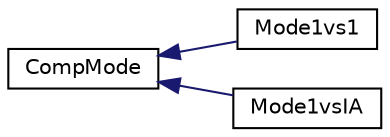 digraph "Graphical Class Hierarchy"
{
  edge [fontname="Helvetica",fontsize="10",labelfontname="Helvetica",labelfontsize="10"];
  node [fontname="Helvetica",fontsize="10",shape=record];
  rankdir="LR";
  Node1 [label="CompMode",height=0.2,width=0.4,color="black", fillcolor="white", style="filled",URL="$class_comp_mode.html",tooltip="classe representant un comportement de mode de jeu "];
  Node1 -> Node2 [dir="back",color="midnightblue",fontsize="10",style="solid",fontname="Helvetica"];
  Node2 [label="Mode1vs1",height=0.2,width=0.4,color="black", fillcolor="white", style="filled",URL="$class_mode1vs1.html",tooltip="classe representant le mode de jeu 1VS1 "];
  Node1 -> Node3 [dir="back",color="midnightblue",fontsize="10",style="solid",fontname="Helvetica"];
  Node3 [label="Mode1vsIA",height=0.2,width=0.4,color="black", fillcolor="white", style="filled",URL="$class_mode1vs_i_a.html",tooltip="classe representant le mode de jeu 1VSIA "];
}
